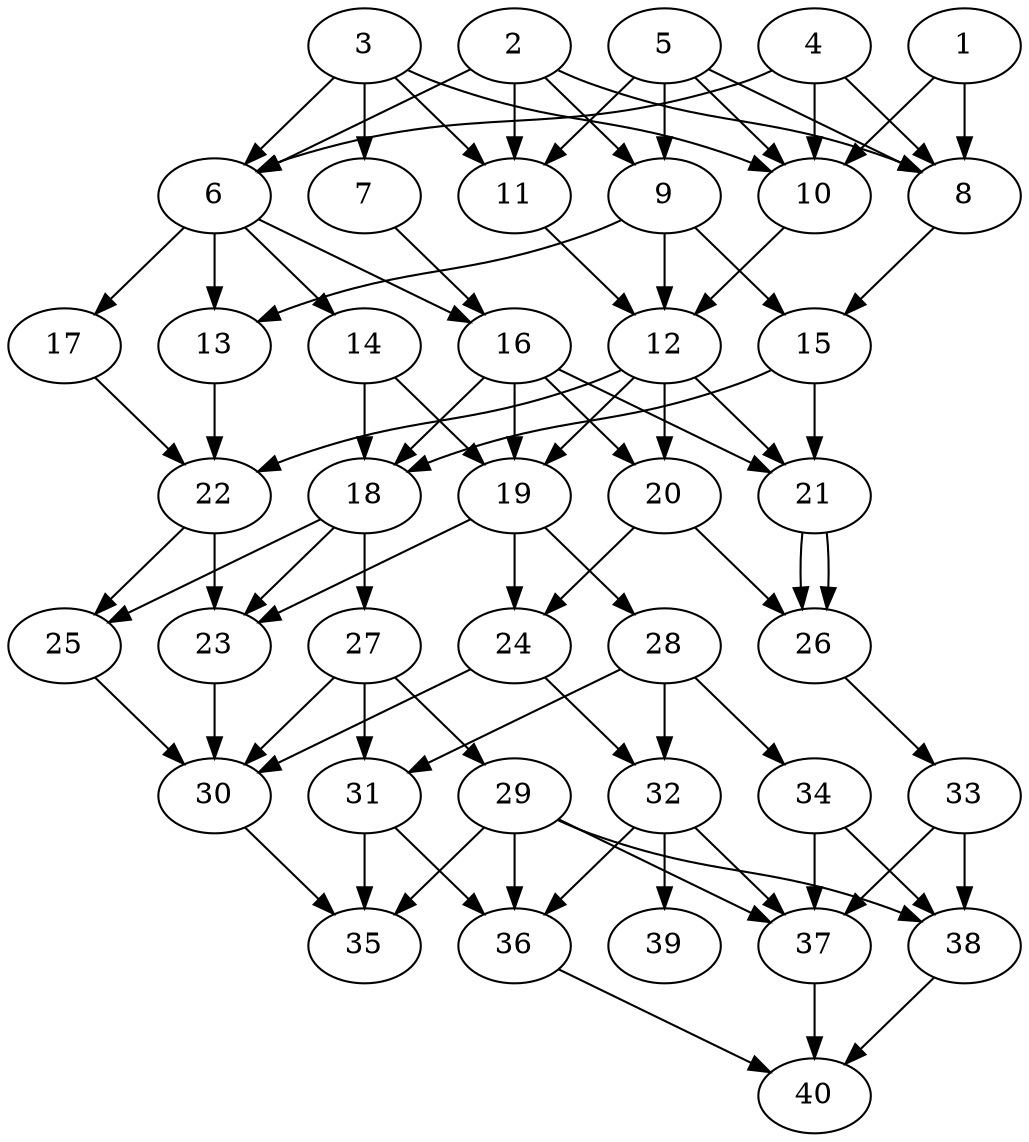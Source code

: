 // DAG automatically generated by daggen at Thu Oct  3 14:06:48 2019
// ./daggen --dot -n 40 --ccr 0.5 --fat 0.5 --regular 0.9 --density 0.7 --mindata 5242880 --maxdata 52428800 
digraph G {
  1 [size="20873216", alpha="0.18", expect_size="10436608"] 
  1 -> 8 [size ="10436608"]
  1 -> 10 [size ="10436608"]
  2 [size="14559232", alpha="0.06", expect_size="7279616"] 
  2 -> 6 [size ="7279616"]
  2 -> 8 [size ="7279616"]
  2 -> 9 [size ="7279616"]
  2 -> 11 [size ="7279616"]
  3 [size="14020608", alpha="0.12", expect_size="7010304"] 
  3 -> 6 [size ="7010304"]
  3 -> 7 [size ="7010304"]
  3 -> 10 [size ="7010304"]
  3 -> 11 [size ="7010304"]
  4 [size="90722304", alpha="0.11", expect_size="45361152"] 
  4 -> 6 [size ="45361152"]
  4 -> 8 [size ="45361152"]
  4 -> 10 [size ="45361152"]
  5 [size="19304448", alpha="0.08", expect_size="9652224"] 
  5 -> 8 [size ="9652224"]
  5 -> 9 [size ="9652224"]
  5 -> 10 [size ="9652224"]
  5 -> 11 [size ="9652224"]
  6 [size="27387904", alpha="0.02", expect_size="13693952"] 
  6 -> 13 [size ="13693952"]
  6 -> 14 [size ="13693952"]
  6 -> 16 [size ="13693952"]
  6 -> 17 [size ="13693952"]
  7 [size="17967104", alpha="0.13", expect_size="8983552"] 
  7 -> 16 [size ="8983552"]
  8 [size="16418816", alpha="0.18", expect_size="8209408"] 
  8 -> 15 [size ="8209408"]
  9 [size="83644416", alpha="0.01", expect_size="41822208"] 
  9 -> 12 [size ="41822208"]
  9 -> 13 [size ="41822208"]
  9 -> 15 [size ="41822208"]
  10 [size="54904832", alpha="0.01", expect_size="27452416"] 
  10 -> 12 [size ="27452416"]
  11 [size="29071360", alpha="0.16", expect_size="14535680"] 
  11 -> 12 [size ="14535680"]
  12 [size="18479104", alpha="0.04", expect_size="9239552"] 
  12 -> 19 [size ="9239552"]
  12 -> 20 [size ="9239552"]
  12 -> 21 [size ="9239552"]
  12 -> 22 [size ="9239552"]
  13 [size="44476416", alpha="0.13", expect_size="22238208"] 
  13 -> 22 [size ="22238208"]
  14 [size="101740544", alpha="0.11", expect_size="50870272"] 
  14 -> 18 [size ="50870272"]
  14 -> 19 [size ="50870272"]
  15 [size="61485056", alpha="0.06", expect_size="30742528"] 
  15 -> 18 [size ="30742528"]
  15 -> 21 [size ="30742528"]
  16 [size="98646016", alpha="0.17", expect_size="49323008"] 
  16 -> 18 [size ="49323008"]
  16 -> 19 [size ="49323008"]
  16 -> 20 [size ="49323008"]
  16 -> 21 [size ="49323008"]
  17 [size="14954496", alpha="0.06", expect_size="7477248"] 
  17 -> 22 [size ="7477248"]
  18 [size="74604544", alpha="0.14", expect_size="37302272"] 
  18 -> 23 [size ="37302272"]
  18 -> 25 [size ="37302272"]
  18 -> 27 [size ="37302272"]
  19 [size="66107392", alpha="0.15", expect_size="33053696"] 
  19 -> 23 [size ="33053696"]
  19 -> 24 [size ="33053696"]
  19 -> 28 [size ="33053696"]
  20 [size="69242880", alpha="0.14", expect_size="34621440"] 
  20 -> 24 [size ="34621440"]
  20 -> 26 [size ="34621440"]
  21 [size="74690560", alpha="0.16", expect_size="37345280"] 
  21 -> 26 [size ="37345280"]
  21 -> 26 [size ="37345280"]
  22 [size="55791616", alpha="0.18", expect_size="27895808"] 
  22 -> 23 [size ="27895808"]
  22 -> 25 [size ="27895808"]
  23 [size="72701952", alpha="0.01", expect_size="36350976"] 
  23 -> 30 [size ="36350976"]
  24 [size="39972864", alpha="0.01", expect_size="19986432"] 
  24 -> 30 [size ="19986432"]
  24 -> 32 [size ="19986432"]
  25 [size="93806592", alpha="0.03", expect_size="46903296"] 
  25 -> 30 [size ="46903296"]
  26 [size="28327936", alpha="0.09", expect_size="14163968"] 
  26 -> 33 [size ="14163968"]
  27 [size="15071232", alpha="0.16", expect_size="7535616"] 
  27 -> 29 [size ="7535616"]
  27 -> 30 [size ="7535616"]
  27 -> 31 [size ="7535616"]
  28 [size="43978752", alpha="0.04", expect_size="21989376"] 
  28 -> 31 [size ="21989376"]
  28 -> 32 [size ="21989376"]
  28 -> 34 [size ="21989376"]
  29 [size="15902720", alpha="0.08", expect_size="7951360"] 
  29 -> 35 [size ="7951360"]
  29 -> 36 [size ="7951360"]
  29 -> 37 [size ="7951360"]
  29 -> 38 [size ="7951360"]
  30 [size="87445504", alpha="0.01", expect_size="43722752"] 
  30 -> 35 [size ="43722752"]
  31 [size="60925952", alpha="0.18", expect_size="30462976"] 
  31 -> 35 [size ="30462976"]
  31 -> 36 [size ="30462976"]
  32 [size="41109504", alpha="0.17", expect_size="20554752"] 
  32 -> 36 [size ="20554752"]
  32 -> 37 [size ="20554752"]
  32 -> 39 [size ="20554752"]
  33 [size="32067584", alpha="0.03", expect_size="16033792"] 
  33 -> 37 [size ="16033792"]
  33 -> 38 [size ="16033792"]
  34 [size="37337088", alpha="0.09", expect_size="18668544"] 
  34 -> 37 [size ="18668544"]
  34 -> 38 [size ="18668544"]
  35 [size="42782720", alpha="0.05", expect_size="21391360"] 
  36 [size="57227264", alpha="0.20", expect_size="28613632"] 
  36 -> 40 [size ="28613632"]
  37 [size="97572864", alpha="0.16", expect_size="48786432"] 
  37 -> 40 [size ="48786432"]
  38 [size="76929024", alpha="0.05", expect_size="38464512"] 
  38 -> 40 [size ="38464512"]
  39 [size="95600640", alpha="0.06", expect_size="47800320"] 
  40 [size="38002688", alpha="0.00", expect_size="19001344"] 
}
